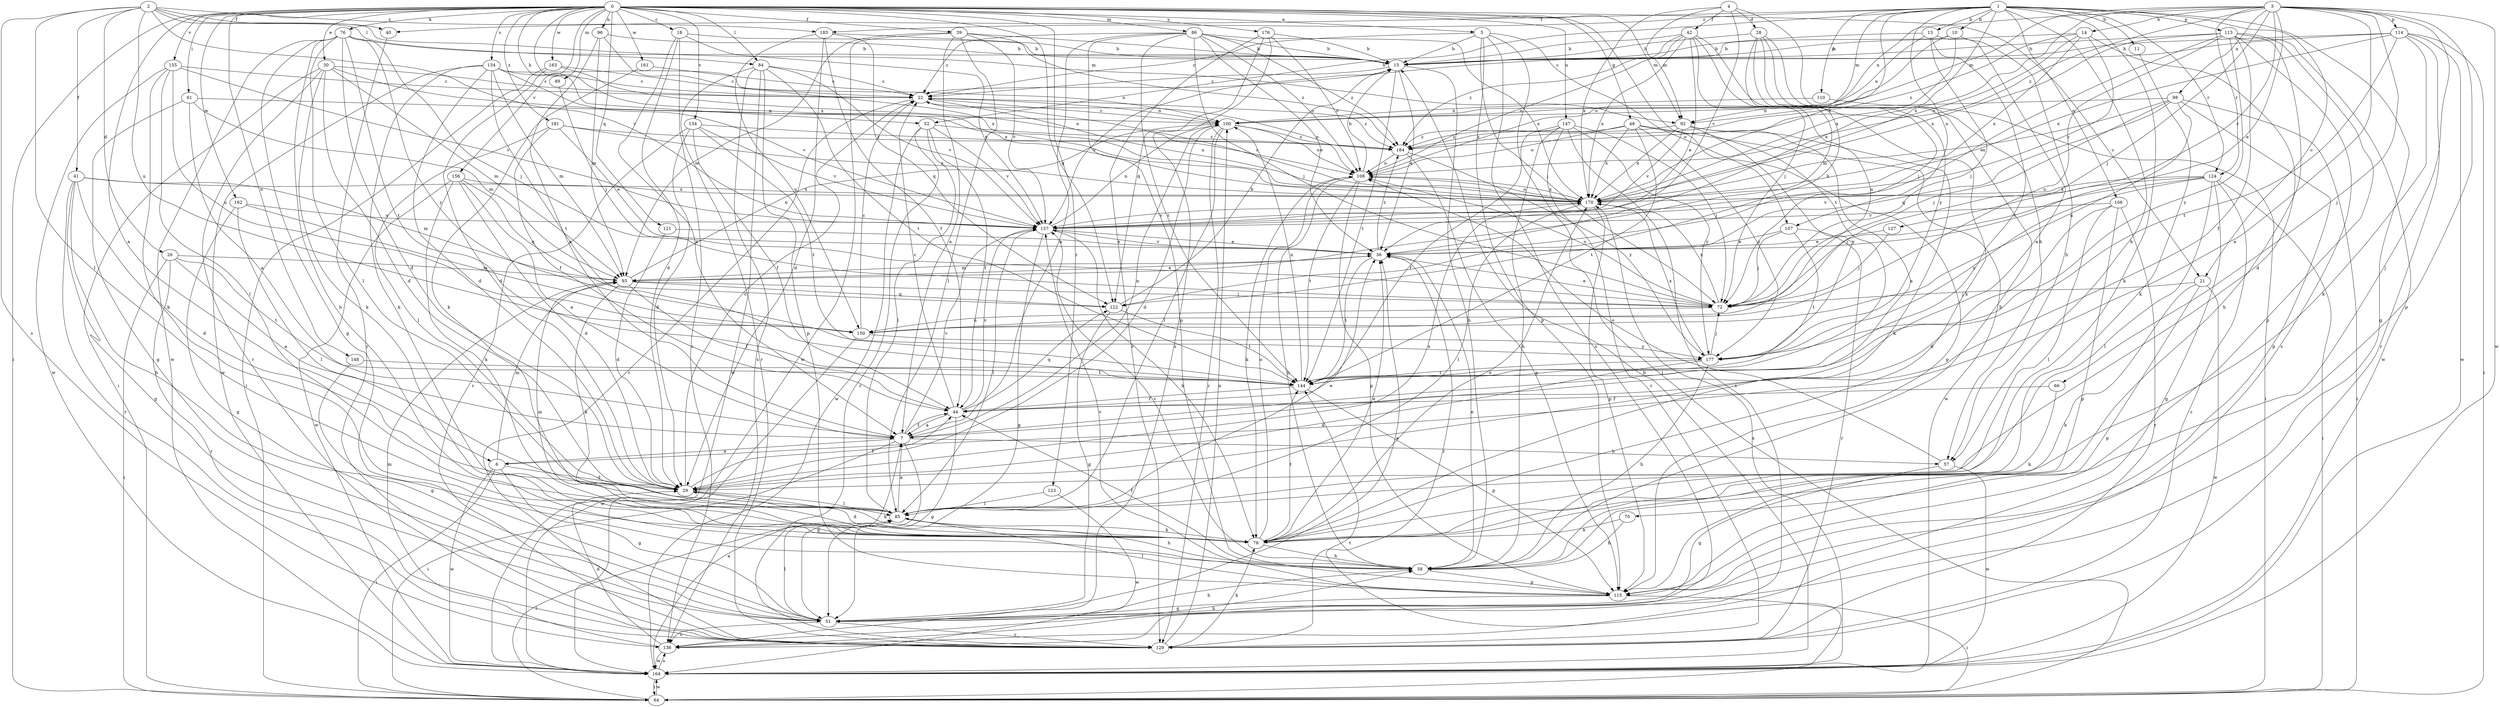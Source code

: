 strict digraph  {
0;
1;
2;
3;
4;
5;
6;
7;
10;
11;
13;
14;
15;
18;
21;
22;
26;
28;
29;
30;
36;
39;
40;
41;
42;
44;
48;
51;
52;
57;
58;
61;
64;
66;
70;
72;
76;
78;
84;
85;
86;
89;
92;
93;
96;
98;
100;
106;
107;
108;
110;
113;
114;
115;
121;
122;
123;
124;
127;
129;
134;
136;
144;
147;
148;
150;
154;
155;
156;
157;
161;
162;
163;
164;
170;
176;
177;
181;
183;
184;
0 -> 5  [label=a];
0 -> 6  [label=a];
0 -> 18  [label=c];
0 -> 21  [label=c];
0 -> 30  [label=e];
0 -> 39  [label=f];
0 -> 48  [label=g];
0 -> 52  [label=h];
0 -> 61  [label=i];
0 -> 64  [label=i];
0 -> 76  [label=k];
0 -> 84  [label=l];
0 -> 86  [label=m];
0 -> 89  [label=m];
0 -> 92  [label=m];
0 -> 96  [label=n];
0 -> 121  [label=q];
0 -> 122  [label=q];
0 -> 123  [label=r];
0 -> 134  [label=s];
0 -> 144  [label=t];
0 -> 147  [label=u];
0 -> 148  [label=u];
0 -> 154  [label=v];
0 -> 155  [label=v];
0 -> 156  [label=v];
0 -> 161  [label=w];
0 -> 162  [label=w];
0 -> 163  [label=w];
0 -> 170  [label=x];
0 -> 176  [label=y];
0 -> 181  [label=z];
1 -> 10  [label=b];
1 -> 11  [label=b];
1 -> 13  [label=b];
1 -> 21  [label=c];
1 -> 36  [label=e];
1 -> 40  [label=f];
1 -> 51  [label=g];
1 -> 52  [label=h];
1 -> 57  [label=h];
1 -> 78  [label=k];
1 -> 92  [label=m];
1 -> 106  [label=o];
1 -> 107  [label=o];
1 -> 110  [label=p];
1 -> 113  [label=p];
1 -> 124  [label=r];
1 -> 170  [label=x];
1 -> 183  [label=z];
2 -> 26  [label=d];
2 -> 40  [label=f];
2 -> 41  [label=f];
2 -> 84  [label=l];
2 -> 85  [label=l];
2 -> 92  [label=m];
2 -> 136  [label=s];
2 -> 150  [label=u];
2 -> 157  [label=v];
2 -> 183  [label=z];
3 -> 6  [label=a];
3 -> 14  [label=b];
3 -> 36  [label=e];
3 -> 66  [label=j];
3 -> 70  [label=j];
3 -> 72  [label=j];
3 -> 92  [label=m];
3 -> 98  [label=n];
3 -> 100  [label=n];
3 -> 114  [label=p];
3 -> 115  [label=p];
3 -> 124  [label=r];
3 -> 127  [label=r];
3 -> 164  [label=w];
3 -> 170  [label=x];
3 -> 184  [label=z];
4 -> 28  [label=d];
4 -> 42  [label=f];
4 -> 57  [label=h];
4 -> 92  [label=m];
4 -> 157  [label=v];
4 -> 170  [label=x];
5 -> 15  [label=b];
5 -> 22  [label=c];
5 -> 64  [label=i];
5 -> 72  [label=j];
5 -> 107  [label=o];
5 -> 115  [label=p];
5 -> 136  [label=s];
6 -> 29  [label=d];
6 -> 51  [label=g];
6 -> 64  [label=i];
6 -> 93  [label=m];
6 -> 164  [label=w];
7 -> 6  [label=a];
7 -> 44  [label=f];
7 -> 51  [label=g];
7 -> 57  [label=h];
7 -> 64  [label=i];
7 -> 100  [label=n];
7 -> 157  [label=v];
10 -> 15  [label=b];
10 -> 57  [label=h];
10 -> 108  [label=o];
10 -> 170  [label=x];
11 -> 78  [label=k];
13 -> 7  [label=a];
13 -> 15  [label=b];
13 -> 72  [label=j];
13 -> 100  [label=n];
13 -> 144  [label=t];
14 -> 15  [label=b];
14 -> 29  [label=d];
14 -> 108  [label=o];
14 -> 157  [label=v];
14 -> 170  [label=x];
14 -> 184  [label=z];
15 -> 22  [label=c];
15 -> 36  [label=e];
15 -> 58  [label=h];
15 -> 144  [label=t];
15 -> 157  [label=v];
18 -> 7  [label=a];
18 -> 15  [label=b];
18 -> 29  [label=d];
18 -> 136  [label=s];
18 -> 157  [label=v];
21 -> 58  [label=h];
21 -> 72  [label=j];
21 -> 115  [label=p];
21 -> 164  [label=w];
22 -> 100  [label=n];
22 -> 108  [label=o];
22 -> 129  [label=r];
22 -> 170  [label=x];
22 -> 184  [label=z];
26 -> 7  [label=a];
26 -> 64  [label=i];
26 -> 93  [label=m];
26 -> 129  [label=r];
26 -> 144  [label=t];
28 -> 15  [label=b];
28 -> 58  [label=h];
28 -> 72  [label=j];
28 -> 93  [label=m];
28 -> 177  [label=y];
28 -> 122  [label=k];
29 -> 22  [label=c];
29 -> 44  [label=f];
29 -> 78  [label=k];
29 -> 85  [label=l];
29 -> 170  [label=x];
30 -> 22  [label=c];
30 -> 29  [label=d];
30 -> 64  [label=i];
30 -> 78  [label=k];
30 -> 93  [label=m];
30 -> 129  [label=r];
30 -> 170  [label=x];
36 -> 93  [label=m];
36 -> 129  [label=r];
36 -> 144  [label=t];
36 -> 157  [label=v];
36 -> 184  [label=z];
39 -> 7  [label=a];
39 -> 15  [label=b];
39 -> 85  [label=l];
39 -> 93  [label=m];
39 -> 157  [label=v];
39 -> 164  [label=w];
39 -> 184  [label=z];
40 -> 129  [label=r];
41 -> 29  [label=d];
41 -> 51  [label=g];
41 -> 58  [label=h];
41 -> 93  [label=m];
41 -> 129  [label=r];
41 -> 170  [label=x];
42 -> 15  [label=b];
42 -> 36  [label=e];
42 -> 72  [label=j];
42 -> 78  [label=k];
42 -> 108  [label=o];
42 -> 150  [label=u];
42 -> 170  [label=x];
42 -> 184  [label=z];
44 -> 7  [label=a];
44 -> 22  [label=c];
44 -> 51  [label=g];
44 -> 122  [label=q];
44 -> 157  [label=v];
48 -> 108  [label=o];
48 -> 115  [label=p];
48 -> 144  [label=t];
48 -> 164  [label=w];
48 -> 170  [label=x];
48 -> 177  [label=y];
48 -> 184  [label=z];
51 -> 36  [label=e];
51 -> 58  [label=h];
51 -> 85  [label=l];
51 -> 129  [label=r];
51 -> 136  [label=s];
52 -> 44  [label=f];
52 -> 85  [label=l];
52 -> 129  [label=r];
52 -> 157  [label=v];
52 -> 164  [label=w];
52 -> 184  [label=z];
57 -> 51  [label=g];
57 -> 108  [label=o];
57 -> 164  [label=w];
58 -> 36  [label=e];
58 -> 44  [label=f];
58 -> 115  [label=p];
58 -> 157  [label=v];
61 -> 7  [label=a];
61 -> 51  [label=g];
61 -> 93  [label=m];
61 -> 100  [label=n];
64 -> 85  [label=l];
64 -> 144  [label=t];
64 -> 164  [label=w];
66 -> 44  [label=f];
66 -> 78  [label=k];
70 -> 58  [label=h];
70 -> 78  [label=k];
72 -> 36  [label=e];
72 -> 108  [label=o];
72 -> 150  [label=u];
72 -> 170  [label=x];
76 -> 15  [label=b];
76 -> 29  [label=d];
76 -> 51  [label=g];
76 -> 58  [label=h];
76 -> 72  [label=j];
76 -> 85  [label=l];
76 -> 144  [label=t];
76 -> 164  [label=w];
76 -> 177  [label=y];
78 -> 29  [label=d];
78 -> 36  [label=e];
78 -> 58  [label=h];
78 -> 93  [label=m];
78 -> 108  [label=o];
78 -> 144  [label=t];
78 -> 170  [label=x];
84 -> 22  [label=c];
84 -> 115  [label=p];
84 -> 129  [label=r];
84 -> 136  [label=s];
84 -> 144  [label=t];
84 -> 157  [label=v];
84 -> 164  [label=w];
85 -> 7  [label=a];
85 -> 36  [label=e];
85 -> 58  [label=h];
85 -> 78  [label=k];
86 -> 7  [label=a];
86 -> 15  [label=b];
86 -> 22  [label=c];
86 -> 36  [label=e];
86 -> 72  [label=j];
86 -> 108  [label=o];
86 -> 115  [label=p];
86 -> 144  [label=t];
86 -> 170  [label=x];
86 -> 184  [label=z];
89 -> 72  [label=j];
92 -> 7  [label=a];
92 -> 78  [label=k];
92 -> 157  [label=v];
92 -> 170  [label=x];
92 -> 177  [label=y];
92 -> 184  [label=z];
93 -> 36  [label=e];
93 -> 44  [label=f];
93 -> 72  [label=j];
93 -> 78  [label=k];
93 -> 100  [label=n];
93 -> 122  [label=q];
96 -> 7  [label=a];
96 -> 15  [label=b];
96 -> 93  [label=m];
96 -> 170  [label=x];
98 -> 64  [label=i];
98 -> 72  [label=j];
98 -> 100  [label=n];
98 -> 115  [label=p];
98 -> 122  [label=q];
98 -> 150  [label=u];
98 -> 170  [label=x];
100 -> 22  [label=c];
100 -> 29  [label=d];
100 -> 85  [label=l];
100 -> 108  [label=o];
100 -> 129  [label=r];
100 -> 184  [label=z];
106 -> 29  [label=d];
106 -> 85  [label=l];
106 -> 115  [label=p];
106 -> 129  [label=r];
106 -> 157  [label=v];
107 -> 36  [label=e];
107 -> 72  [label=j];
107 -> 129  [label=r];
107 -> 144  [label=t];
108 -> 15  [label=b];
108 -> 58  [label=h];
108 -> 78  [label=k];
108 -> 115  [label=p];
108 -> 144  [label=t];
108 -> 170  [label=x];
110 -> 64  [label=i];
110 -> 100  [label=n];
113 -> 15  [label=b];
113 -> 36  [label=e];
113 -> 44  [label=f];
113 -> 58  [label=h];
113 -> 115  [label=p];
113 -> 136  [label=s];
113 -> 150  [label=u];
113 -> 164  [label=w];
113 -> 170  [label=x];
113 -> 177  [label=y];
114 -> 15  [label=b];
114 -> 22  [label=c];
114 -> 64  [label=i];
114 -> 78  [label=k];
114 -> 129  [label=r];
114 -> 144  [label=t];
114 -> 164  [label=w];
114 -> 170  [label=x];
115 -> 51  [label=g];
115 -> 64  [label=i];
115 -> 85  [label=l];
115 -> 157  [label=v];
121 -> 29  [label=d];
121 -> 36  [label=e];
122 -> 15  [label=b];
122 -> 51  [label=g];
122 -> 144  [label=t];
123 -> 85  [label=l];
123 -> 164  [label=w];
124 -> 51  [label=g];
124 -> 64  [label=i];
124 -> 72  [label=j];
124 -> 85  [label=l];
124 -> 129  [label=r];
124 -> 157  [label=v];
124 -> 170  [label=x];
124 -> 177  [label=y];
127 -> 36  [label=e];
127 -> 72  [label=j];
129 -> 78  [label=k];
129 -> 100  [label=n];
134 -> 22  [label=c];
134 -> 29  [label=d];
134 -> 78  [label=k];
134 -> 93  [label=m];
134 -> 100  [label=n];
134 -> 144  [label=t];
134 -> 157  [label=v];
134 -> 164  [label=w];
136 -> 29  [label=d];
136 -> 58  [label=h];
136 -> 93  [label=m];
136 -> 164  [label=w];
144 -> 44  [label=f];
144 -> 100  [label=n];
144 -> 115  [label=p];
147 -> 44  [label=f];
147 -> 58  [label=h];
147 -> 72  [label=j];
147 -> 129  [label=r];
147 -> 136  [label=s];
147 -> 177  [label=y];
147 -> 184  [label=z];
148 -> 51  [label=g];
148 -> 144  [label=t];
150 -> 22  [label=c];
150 -> 164  [label=w];
150 -> 177  [label=y];
154 -> 29  [label=d];
154 -> 44  [label=f];
154 -> 129  [label=r];
154 -> 144  [label=t];
154 -> 157  [label=v];
154 -> 184  [label=z];
155 -> 22  [label=c];
155 -> 78  [label=k];
155 -> 85  [label=l];
155 -> 150  [label=u];
155 -> 157  [label=v];
155 -> 164  [label=w];
156 -> 7  [label=a];
156 -> 29  [label=d];
156 -> 78  [label=k];
156 -> 122  [label=q];
156 -> 164  [label=w];
156 -> 170  [label=x];
157 -> 36  [label=e];
157 -> 51  [label=g];
157 -> 78  [label=k];
157 -> 85  [label=l];
157 -> 100  [label=n];
161 -> 22  [label=c];
161 -> 78  [label=k];
162 -> 51  [label=g];
162 -> 85  [label=l];
162 -> 150  [label=u];
162 -> 157  [label=v];
163 -> 22  [label=c];
163 -> 29  [label=d];
163 -> 64  [label=i];
163 -> 108  [label=o];
164 -> 7  [label=a];
164 -> 15  [label=b];
164 -> 64  [label=i];
164 -> 136  [label=s];
164 -> 170  [label=x];
170 -> 22  [label=c];
170 -> 85  [label=l];
170 -> 108  [label=o];
170 -> 115  [label=p];
170 -> 157  [label=v];
176 -> 15  [label=b];
176 -> 108  [label=o];
176 -> 122  [label=q];
176 -> 129  [label=r];
176 -> 136  [label=s];
177 -> 29  [label=d];
177 -> 58  [label=h];
177 -> 72  [label=j];
177 -> 144  [label=t];
177 -> 170  [label=x];
181 -> 36  [label=e];
181 -> 44  [label=f];
181 -> 85  [label=l];
181 -> 170  [label=x];
181 -> 184  [label=z];
183 -> 15  [label=b];
183 -> 29  [label=d];
183 -> 44  [label=f];
183 -> 122  [label=q];
183 -> 150  [label=u];
184 -> 108  [label=o];
184 -> 115  [label=p];
184 -> 177  [label=y];
}
